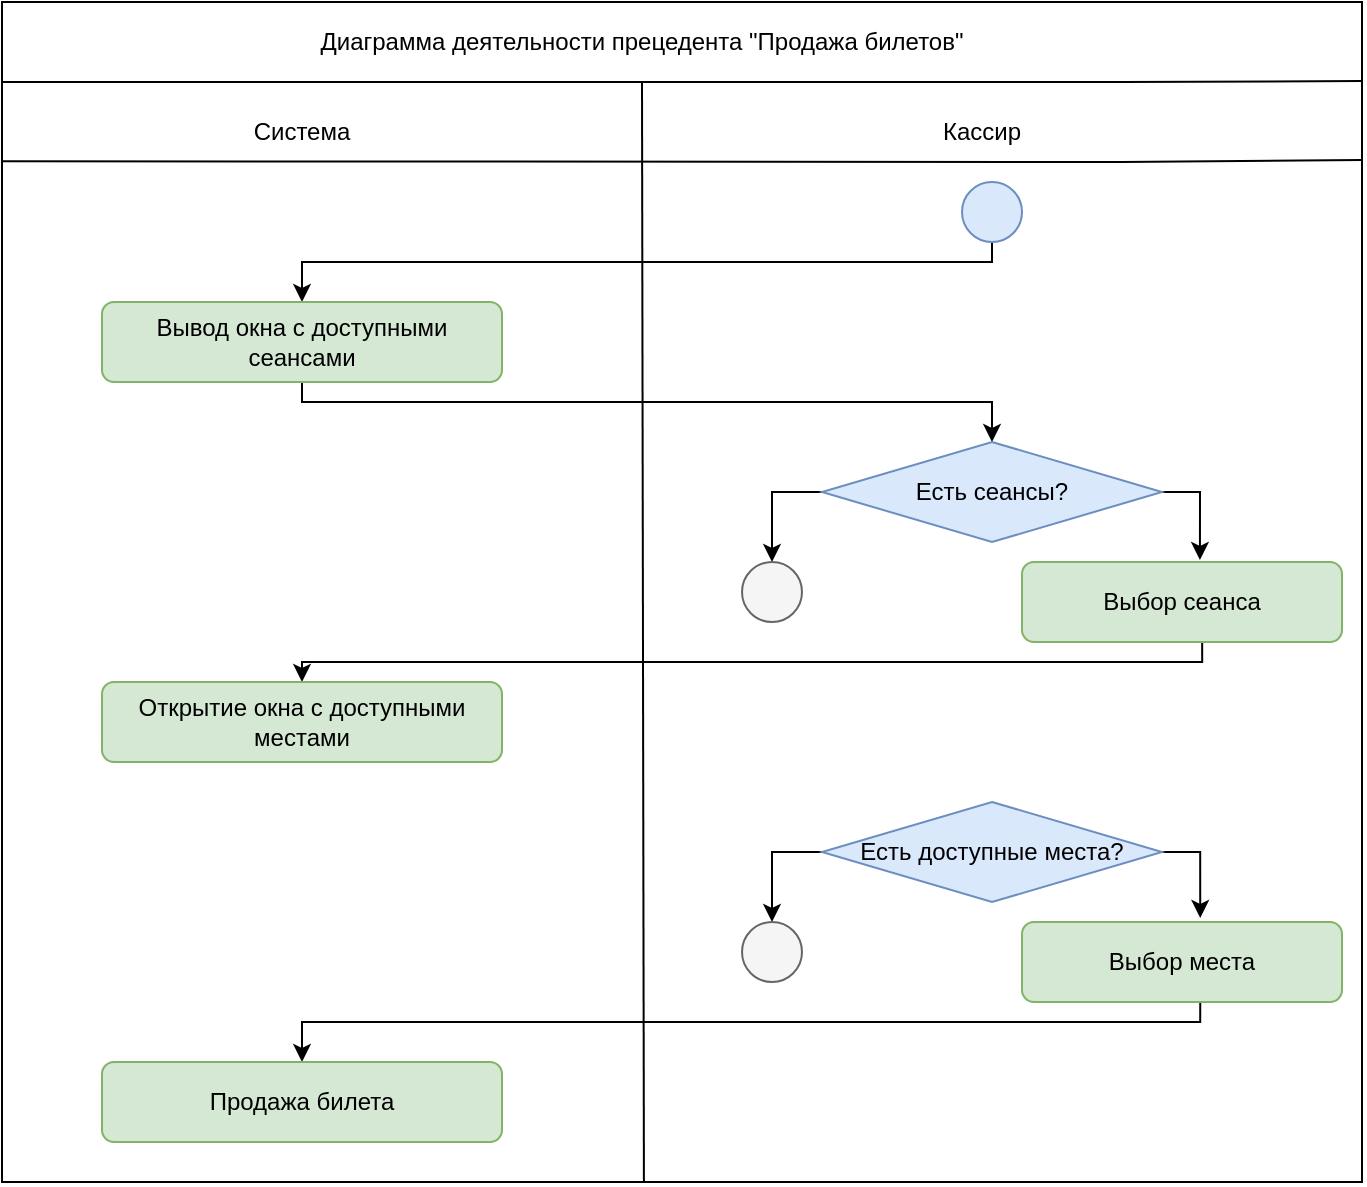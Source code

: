 <mxfile version="20.4.1" type="device"><diagram id="5_wHf5E5L2AUpYvvprV-" name="Страница 1"><mxGraphModel dx="1153" dy="674" grid="1" gridSize="10" guides="1" tooltips="1" connect="1" arrows="1" fold="1" page="1" pageScale="1" pageWidth="827" pageHeight="1169" math="0" shadow="0"><root><mxCell id="0"/><mxCell id="1" parent="0"/><mxCell id="eh67t7KAHFe8d21GmwaO-1" value="" style="rounded=0;whiteSpace=wrap;html=1;fillColor=none;" vertex="1" parent="1"><mxGeometry x="80" y="40" width="680" height="590" as="geometry"/></mxCell><mxCell id="eh67t7KAHFe8d21GmwaO-2" value="" style="endArrow=none;html=1;rounded=0;entryX=1;entryY=0.067;entryDx=0;entryDy=0;entryPerimeter=0;" edge="1" parent="1" target="eh67t7KAHFe8d21GmwaO-1"><mxGeometry width="50" height="50" relative="1" as="geometry"><mxPoint x="80" y="80" as="sourcePoint"/><mxPoint x="440" y="210" as="targetPoint"/><Array as="points"><mxPoint x="640" y="80"/></Array></mxGeometry></mxCell><mxCell id="eh67t7KAHFe8d21GmwaO-3" value="" style="endArrow=none;html=1;rounded=0;entryX=1;entryY=0.134;entryDx=0;entryDy=0;entryPerimeter=0;exitX=0;exitY=0.135;exitDx=0;exitDy=0;exitPerimeter=0;" edge="1" parent="1" source="eh67t7KAHFe8d21GmwaO-1" target="eh67t7KAHFe8d21GmwaO-1"><mxGeometry width="50" height="50" relative="1" as="geometry"><mxPoint x="90.0" y="90" as="sourcePoint"/><mxPoint x="730" y="89.53" as="targetPoint"/><Array as="points"><mxPoint x="640" y="120"/></Array></mxGeometry></mxCell><mxCell id="eh67t7KAHFe8d21GmwaO-4" value="" style="endArrow=none;html=1;rounded=0;exitX=0.472;exitY=1;exitDx=0;exitDy=0;exitPerimeter=0;" edge="1" parent="1" source="eh67t7KAHFe8d21GmwaO-1"><mxGeometry width="50" height="50" relative="1" as="geometry"><mxPoint x="460" y="190" as="sourcePoint"/><mxPoint x="400" y="80" as="targetPoint"/></mxGeometry></mxCell><mxCell id="eh67t7KAHFe8d21GmwaO-5" value="Диаграмма деятельности прецедента &quot;Продажа билетов&quot;" style="text;html=1;strokeColor=none;fillColor=none;align=center;verticalAlign=middle;whiteSpace=wrap;rounded=0;" vertex="1" parent="1"><mxGeometry x="210" y="50" width="380" height="20" as="geometry"/></mxCell><mxCell id="eh67t7KAHFe8d21GmwaO-6" value="Система" style="text;html=1;strokeColor=none;fillColor=none;align=center;verticalAlign=middle;whiteSpace=wrap;rounded=0;" vertex="1" parent="1"><mxGeometry x="200" y="90" width="60" height="30" as="geometry"/></mxCell><mxCell id="eh67t7KAHFe8d21GmwaO-7" value="Кассир" style="text;html=1;strokeColor=none;fillColor=none;align=center;verticalAlign=middle;whiteSpace=wrap;rounded=0;" vertex="1" parent="1"><mxGeometry x="540" y="90" width="60" height="30" as="geometry"/></mxCell><mxCell id="eh67t7KAHFe8d21GmwaO-10" style="edgeStyle=orthogonalEdgeStyle;rounded=0;orthogonalLoop=1;jettySize=auto;html=1;exitX=0.5;exitY=1;exitDx=0;exitDy=0;entryX=0.5;entryY=0;entryDx=0;entryDy=0;" edge="1" parent="1" source="eh67t7KAHFe8d21GmwaO-8" target="eh67t7KAHFe8d21GmwaO-9"><mxGeometry relative="1" as="geometry"><Array as="points"><mxPoint x="575" y="170"/><mxPoint x="230" y="170"/></Array></mxGeometry></mxCell><mxCell id="eh67t7KAHFe8d21GmwaO-8" value="" style="ellipse;whiteSpace=wrap;html=1;aspect=fixed;fillColor=#dae8fc;strokeColor=#6c8ebf;" vertex="1" parent="1"><mxGeometry x="560" y="130" width="30" height="30" as="geometry"/></mxCell><mxCell id="eh67t7KAHFe8d21GmwaO-12" style="edgeStyle=orthogonalEdgeStyle;rounded=0;orthogonalLoop=1;jettySize=auto;html=1;exitX=0.5;exitY=1;exitDx=0;exitDy=0;entryX=0.5;entryY=0;entryDx=0;entryDy=0;" edge="1" parent="1" source="eh67t7KAHFe8d21GmwaO-9" target="eh67t7KAHFe8d21GmwaO-11"><mxGeometry relative="1" as="geometry"><Array as="points"><mxPoint x="230" y="240"/><mxPoint x="575" y="240"/></Array></mxGeometry></mxCell><mxCell id="eh67t7KAHFe8d21GmwaO-9" value="Вывод окна с доступными сеансами" style="rounded=1;whiteSpace=wrap;html=1;fillColor=#d5e8d4;strokeColor=#82b366;" vertex="1" parent="1"><mxGeometry x="130" y="190" width="200" height="40" as="geometry"/></mxCell><mxCell id="eh67t7KAHFe8d21GmwaO-14" style="edgeStyle=orthogonalEdgeStyle;rounded=0;orthogonalLoop=1;jettySize=auto;html=1;exitX=1;exitY=0.5;exitDx=0;exitDy=0;entryX=0.556;entryY=-0.026;entryDx=0;entryDy=0;entryPerimeter=0;" edge="1" parent="1" source="eh67t7KAHFe8d21GmwaO-11" target="eh67t7KAHFe8d21GmwaO-13"><mxGeometry relative="1" as="geometry"/></mxCell><mxCell id="eh67t7KAHFe8d21GmwaO-26" style="edgeStyle=orthogonalEdgeStyle;rounded=0;orthogonalLoop=1;jettySize=auto;html=1;exitX=0;exitY=0.5;exitDx=0;exitDy=0;entryX=0.5;entryY=0;entryDx=0;entryDy=0;" edge="1" parent="1" source="eh67t7KAHFe8d21GmwaO-11" target="eh67t7KAHFe8d21GmwaO-25"><mxGeometry relative="1" as="geometry"/></mxCell><mxCell id="eh67t7KAHFe8d21GmwaO-11" value="Есть сеансы?" style="rhombus;whiteSpace=wrap;html=1;fillColor=#dae8fc;strokeColor=#6c8ebf;" vertex="1" parent="1"><mxGeometry x="490" y="260" width="170" height="50" as="geometry"/></mxCell><mxCell id="eh67t7KAHFe8d21GmwaO-18" style="edgeStyle=orthogonalEdgeStyle;rounded=0;orthogonalLoop=1;jettySize=auto;html=1;exitX=0.563;exitY=1.01;exitDx=0;exitDy=0;exitPerimeter=0;entryX=0.5;entryY=0;entryDx=0;entryDy=0;" edge="1" parent="1" source="eh67t7KAHFe8d21GmwaO-13" target="eh67t7KAHFe8d21GmwaO-32"><mxGeometry relative="1" as="geometry"><mxPoint x="575" y="390" as="targetPoint"/><Array as="points"><mxPoint x="680" y="370"/><mxPoint x="230" y="370"/></Array></mxGeometry></mxCell><mxCell id="eh67t7KAHFe8d21GmwaO-13" value="Выбор сеанса" style="rounded=1;whiteSpace=wrap;html=1;fillColor=#d5e8d4;strokeColor=#82b366;" vertex="1" parent="1"><mxGeometry x="590" y="320" width="160" height="40" as="geometry"/></mxCell><mxCell id="eh67t7KAHFe8d21GmwaO-29" style="edgeStyle=orthogonalEdgeStyle;rounded=0;orthogonalLoop=1;jettySize=auto;html=1;exitX=0;exitY=0.5;exitDx=0;exitDy=0;entryX=0.5;entryY=0;entryDx=0;entryDy=0;" edge="1" parent="1" source="eh67t7KAHFe8d21GmwaO-33" target="eh67t7KAHFe8d21GmwaO-27"><mxGeometry relative="1" as="geometry"><mxPoint x="490" y="415" as="sourcePoint"/><Array as="points"><mxPoint x="465" y="465"/></Array></mxGeometry></mxCell><mxCell id="eh67t7KAHFe8d21GmwaO-24" style="edgeStyle=orthogonalEdgeStyle;rounded=0;orthogonalLoop=1;jettySize=auto;html=1;exitX=0.557;exitY=0.99;exitDx=0;exitDy=0;entryX=0.5;entryY=0;entryDx=0;entryDy=0;exitPerimeter=0;" edge="1" parent="1" source="eh67t7KAHFe8d21GmwaO-21" target="eh67t7KAHFe8d21GmwaO-30"><mxGeometry relative="1" as="geometry"><mxPoint x="575" y="520" as="targetPoint"/><Array as="points"><mxPoint x="679" y="550"/><mxPoint x="230" y="550"/></Array></mxGeometry></mxCell><mxCell id="eh67t7KAHFe8d21GmwaO-21" value="Выбор места" style="rounded=1;whiteSpace=wrap;html=1;fillColor=#d5e8d4;strokeColor=#82b366;" vertex="1" parent="1"><mxGeometry x="590" y="500" width="160" height="40" as="geometry"/></mxCell><mxCell id="eh67t7KAHFe8d21GmwaO-25" value="" style="ellipse;whiteSpace=wrap;html=1;aspect=fixed;fillColor=#f5f5f5;strokeColor=#666666;fontColor=#333333;" vertex="1" parent="1"><mxGeometry x="450" y="320" width="30" height="30" as="geometry"/></mxCell><mxCell id="eh67t7KAHFe8d21GmwaO-27" value="" style="ellipse;whiteSpace=wrap;html=1;aspect=fixed;fillColor=#f5f5f5;strokeColor=#666666;fontColor=#333333;" vertex="1" parent="1"><mxGeometry x="450" y="500" width="30" height="30" as="geometry"/></mxCell><mxCell id="eh67t7KAHFe8d21GmwaO-30" value="Продажа билета" style="rounded=1;whiteSpace=wrap;html=1;fillColor=#d5e8d4;strokeColor=#82b366;" vertex="1" parent="1"><mxGeometry x="130" y="570" width="200" height="40" as="geometry"/></mxCell><mxCell id="eh67t7KAHFe8d21GmwaO-32" value="Открытие окна с доступными местами" style="rounded=1;whiteSpace=wrap;html=1;fillColor=#d5e8d4;strokeColor=#82b366;" vertex="1" parent="1"><mxGeometry x="130" y="380" width="200" height="40" as="geometry"/></mxCell><mxCell id="eh67t7KAHFe8d21GmwaO-34" style="edgeStyle=orthogonalEdgeStyle;rounded=0;orthogonalLoop=1;jettySize=auto;html=1;exitX=1;exitY=0.5;exitDx=0;exitDy=0;entryX=0.557;entryY=-0.05;entryDx=0;entryDy=0;entryPerimeter=0;" edge="1" parent="1" source="eh67t7KAHFe8d21GmwaO-33" target="eh67t7KAHFe8d21GmwaO-21"><mxGeometry relative="1" as="geometry"/></mxCell><mxCell id="eh67t7KAHFe8d21GmwaO-33" value="Есть доступные места?" style="rhombus;whiteSpace=wrap;html=1;fillColor=#dae8fc;strokeColor=#6c8ebf;" vertex="1" parent="1"><mxGeometry x="490" y="440" width="170" height="50" as="geometry"/></mxCell></root></mxGraphModel></diagram></mxfile>